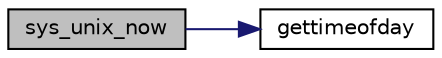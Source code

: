 digraph "sys_unix_now"
{
 // LATEX_PDF_SIZE
  edge [fontname="Helvetica",fontsize="10",labelfontname="Helvetica",labelfontsize="10"];
  node [fontname="Helvetica",fontsize="10",shape=record];
  rankdir="LR";
  Node1 [label="sys_unix_now",height=0.2,width=0.4,color="black", fillcolor="grey75", style="filled", fontcolor="black",tooltip=" "];
  Node1 -> Node2 [color="midnightblue",fontsize="10",style="solid",fontname="Helvetica"];
  Node2 [label="gettimeofday",height=0.2,width=0.4,color="black", fillcolor="white", style="filled",URL="$time_8h.html#adf30830f5265e55035171c301eb9c3fb",tooltip=" "];
}
